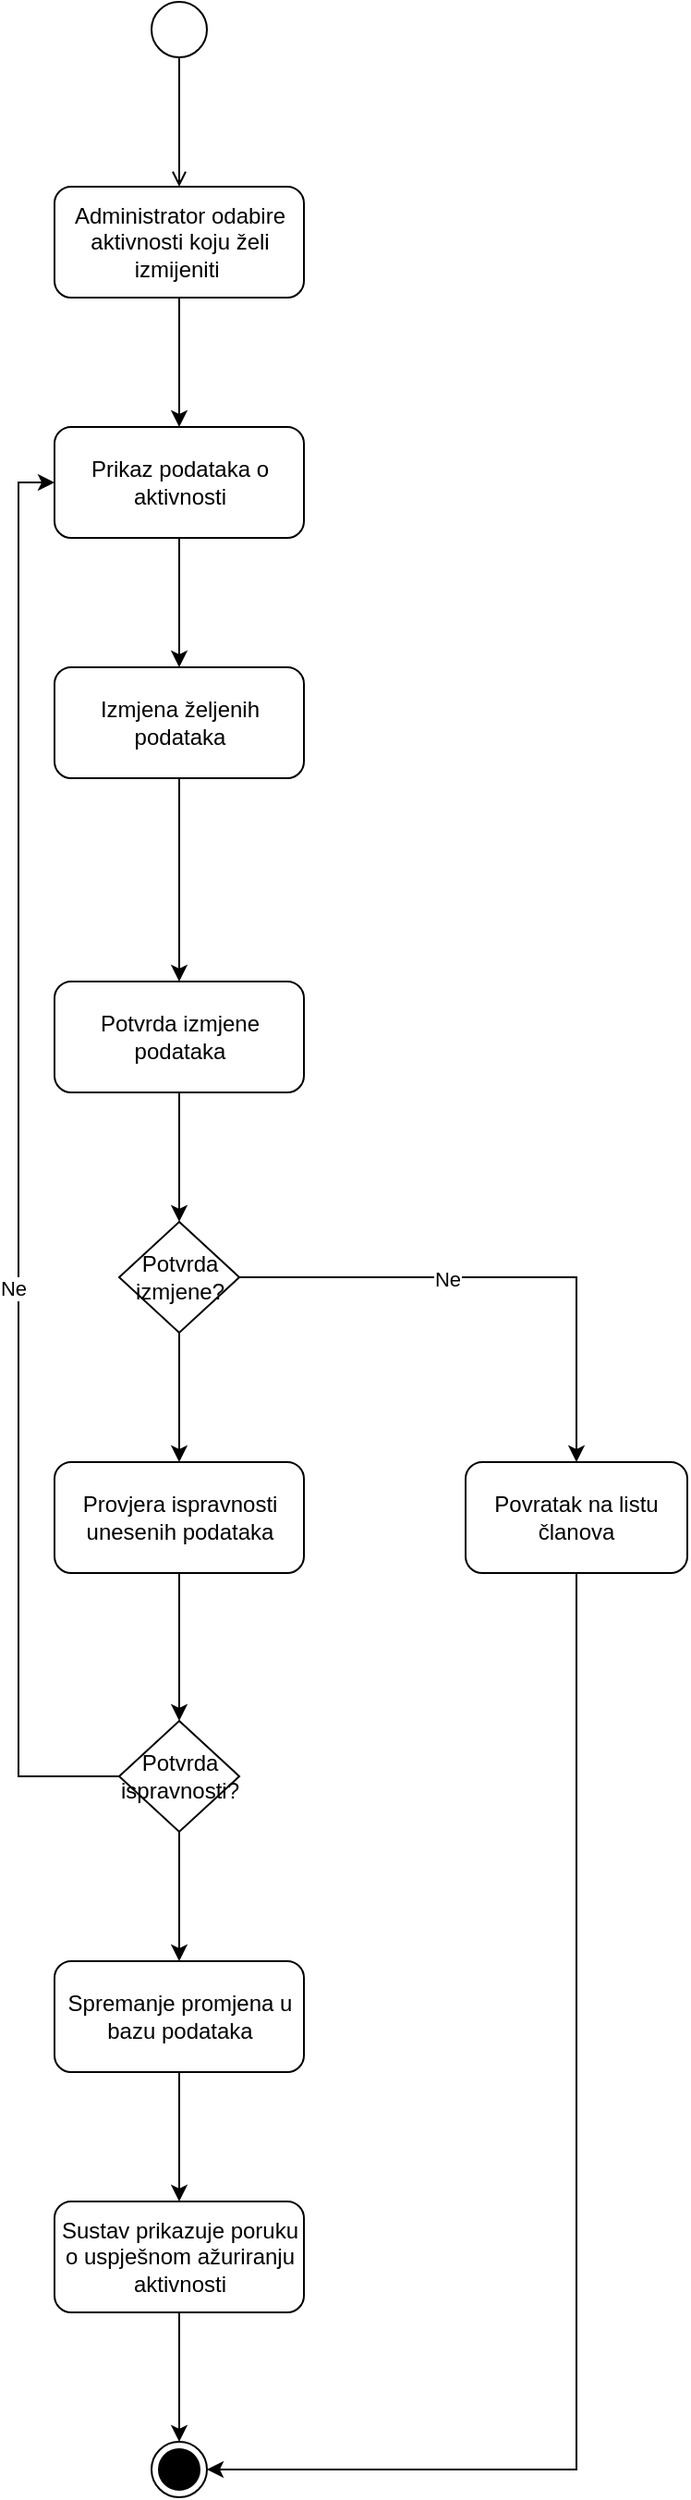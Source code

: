 <mxfile version="24.1.0" type="device">
  <diagram name="Page-1" id="g5ePiKyQv5tS8b8JQHV4">
    <mxGraphModel dx="1050" dy="621" grid="1" gridSize="10" guides="1" tooltips="1" connect="1" arrows="1" fold="1" page="1" pageScale="1" pageWidth="827" pageHeight="1169" math="0" shadow="0">
      <root>
        <mxCell id="0" />
        <mxCell id="1" parent="0" />
        <mxCell id="IBbvPS3diP8eXaxW1Nwz-1" value="" style="ellipse;html=1;" vertex="1" parent="1">
          <mxGeometry x="380" y="70" width="30" height="30" as="geometry" />
        </mxCell>
        <mxCell id="IBbvPS3diP8eXaxW1Nwz-2" value="" style="endArrow=open;html=1;rounded=0;align=center;verticalAlign=top;endFill=0;labelBackgroundColor=none;endSize=6;entryX=0.5;entryY=0;entryDx=0;entryDy=0;" edge="1" parent="1" source="IBbvPS3diP8eXaxW1Nwz-1" target="IBbvPS3diP8eXaxW1Nwz-4">
          <mxGeometry relative="1" as="geometry">
            <mxPoint x="395" y="160" as="targetPoint" />
          </mxGeometry>
        </mxCell>
        <mxCell id="IBbvPS3diP8eXaxW1Nwz-3" style="edgeStyle=orthogonalEdgeStyle;rounded=0;orthogonalLoop=1;jettySize=auto;html=1;exitX=0.5;exitY=1;exitDx=0;exitDy=0;entryX=0.5;entryY=0;entryDx=0;entryDy=0;" edge="1" parent="1" source="IBbvPS3diP8eXaxW1Nwz-4" target="IBbvPS3diP8eXaxW1Nwz-6">
          <mxGeometry relative="1" as="geometry">
            <mxPoint x="395" y="300" as="targetPoint" />
          </mxGeometry>
        </mxCell>
        <mxCell id="IBbvPS3diP8eXaxW1Nwz-4" value="Administrator odabire aktivnosti koju želi izmijeniti&amp;nbsp;" style="rounded=1;whiteSpace=wrap;html=1;" vertex="1" parent="1">
          <mxGeometry x="327.5" y="170" width="135" height="60" as="geometry" />
        </mxCell>
        <mxCell id="IBbvPS3diP8eXaxW1Nwz-5" style="edgeStyle=orthogonalEdgeStyle;rounded=0;orthogonalLoop=1;jettySize=auto;html=1;exitX=0.5;exitY=1;exitDx=0;exitDy=0;entryX=0.5;entryY=0;entryDx=0;entryDy=0;" edge="1" parent="1" source="IBbvPS3diP8eXaxW1Nwz-6" target="IBbvPS3diP8eXaxW1Nwz-7">
          <mxGeometry relative="1" as="geometry" />
        </mxCell>
        <mxCell id="IBbvPS3diP8eXaxW1Nwz-6" value="Prikaz podataka o aktivnosti" style="rounded=1;whiteSpace=wrap;html=1;" vertex="1" parent="1">
          <mxGeometry x="327.5" y="300" width="135" height="60" as="geometry" />
        </mxCell>
        <mxCell id="IBbvPS3diP8eXaxW1Nwz-7" value="Izmjena željenih podataka" style="rounded=1;whiteSpace=wrap;html=1;" vertex="1" parent="1">
          <mxGeometry x="327.5" y="430" width="135" height="60" as="geometry" />
        </mxCell>
        <mxCell id="IBbvPS3diP8eXaxW1Nwz-8" style="edgeStyle=orthogonalEdgeStyle;rounded=0;orthogonalLoop=1;jettySize=auto;html=1;exitX=0.5;exitY=1;exitDx=0;exitDy=0;entryX=0.5;entryY=0;entryDx=0;entryDy=0;" edge="1" parent="1" source="IBbvPS3diP8eXaxW1Nwz-7" target="IBbvPS3diP8eXaxW1Nwz-10">
          <mxGeometry relative="1" as="geometry">
            <mxPoint x="395" y="620" as="sourcePoint" />
          </mxGeometry>
        </mxCell>
        <mxCell id="IBbvPS3diP8eXaxW1Nwz-9" style="edgeStyle=orthogonalEdgeStyle;rounded=0;orthogonalLoop=1;jettySize=auto;html=1;exitX=0.5;exitY=1;exitDx=0;exitDy=0;entryX=0.5;entryY=0;entryDx=0;entryDy=0;" edge="1" parent="1" source="IBbvPS3diP8eXaxW1Nwz-10" target="IBbvPS3diP8eXaxW1Nwz-14">
          <mxGeometry relative="1" as="geometry" />
        </mxCell>
        <mxCell id="IBbvPS3diP8eXaxW1Nwz-10" value="Potvrda izmjene podataka" style="rounded=1;whiteSpace=wrap;html=1;" vertex="1" parent="1">
          <mxGeometry x="327.5" y="600" width="135" height="60" as="geometry" />
        </mxCell>
        <mxCell id="IBbvPS3diP8eXaxW1Nwz-11" style="edgeStyle=orthogonalEdgeStyle;rounded=0;orthogonalLoop=1;jettySize=auto;html=1;exitX=1;exitY=0.5;exitDx=0;exitDy=0;entryX=0.5;entryY=0;entryDx=0;entryDy=0;" edge="1" parent="1" source="IBbvPS3diP8eXaxW1Nwz-14" target="IBbvPS3diP8eXaxW1Nwz-27">
          <mxGeometry relative="1" as="geometry">
            <mxPoint x="610" y="860" as="targetPoint" />
          </mxGeometry>
        </mxCell>
        <mxCell id="IBbvPS3diP8eXaxW1Nwz-12" value="Ne" style="edgeLabel;html=1;align=center;verticalAlign=middle;resizable=0;points=[];" vertex="1" connectable="0" parent="IBbvPS3diP8eXaxW1Nwz-11">
          <mxGeometry x="-0.205" y="-1" relative="1" as="geometry">
            <mxPoint as="offset" />
          </mxGeometry>
        </mxCell>
        <mxCell id="IBbvPS3diP8eXaxW1Nwz-13" style="edgeStyle=orthogonalEdgeStyle;rounded=0;orthogonalLoop=1;jettySize=auto;html=1;exitX=0.5;exitY=1;exitDx=0;exitDy=0;" edge="1" parent="1" source="IBbvPS3diP8eXaxW1Nwz-14" target="IBbvPS3diP8eXaxW1Nwz-18">
          <mxGeometry relative="1" as="geometry" />
        </mxCell>
        <mxCell id="IBbvPS3diP8eXaxW1Nwz-14" value="Potvrda izmjene?" style="rhombus;whiteSpace=wrap;html=1;" vertex="1" parent="1">
          <mxGeometry x="362.5" y="730" width="65" height="60" as="geometry" />
        </mxCell>
        <mxCell id="IBbvPS3diP8eXaxW1Nwz-15" style="edgeStyle=orthogonalEdgeStyle;rounded=0;orthogonalLoop=1;jettySize=auto;html=1;exitX=0.5;exitY=1;exitDx=0;exitDy=0;exitPerimeter=0;" edge="1" parent="1" source="IBbvPS3diP8eXaxW1Nwz-27" target="IBbvPS3diP8eXaxW1Nwz-16">
          <mxGeometry relative="1" as="geometry">
            <Array as="points">
              <mxPoint x="610" y="1405" />
            </Array>
            <mxPoint x="610" y="920" as="sourcePoint" />
          </mxGeometry>
        </mxCell>
        <mxCell id="IBbvPS3diP8eXaxW1Nwz-16" value="" style="ellipse;html=1;shape=endState;fillColor=strokeColor;" vertex="1" parent="1">
          <mxGeometry x="380" y="1390" width="30" height="30" as="geometry" />
        </mxCell>
        <mxCell id="IBbvPS3diP8eXaxW1Nwz-17" style="edgeStyle=orthogonalEdgeStyle;rounded=0;orthogonalLoop=1;jettySize=auto;html=1;exitX=0.5;exitY=1;exitDx=0;exitDy=0;" edge="1" parent="1" source="IBbvPS3diP8eXaxW1Nwz-18" target="IBbvPS3diP8eXaxW1Nwz-22">
          <mxGeometry relative="1" as="geometry" />
        </mxCell>
        <mxCell id="IBbvPS3diP8eXaxW1Nwz-18" value="Provjera ispravnosti unesenih podataka" style="rounded=1;whiteSpace=wrap;html=1;" vertex="1" parent="1">
          <mxGeometry x="327.5" y="860" width="135" height="60" as="geometry" />
        </mxCell>
        <mxCell id="IBbvPS3diP8eXaxW1Nwz-19" style="edgeStyle=orthogonalEdgeStyle;rounded=0;orthogonalLoop=1;jettySize=auto;html=1;exitX=0;exitY=0.5;exitDx=0;exitDy=0;entryX=0;entryY=0.5;entryDx=0;entryDy=0;" edge="1" parent="1" source="IBbvPS3diP8eXaxW1Nwz-22" target="IBbvPS3diP8eXaxW1Nwz-6">
          <mxGeometry relative="1" as="geometry">
            <Array as="points">
              <mxPoint x="308" y="1030" />
              <mxPoint x="308" y="330" />
            </Array>
          </mxGeometry>
        </mxCell>
        <mxCell id="IBbvPS3diP8eXaxW1Nwz-20" value="Ne" style="edgeLabel;html=1;align=center;verticalAlign=middle;resizable=0;points=[];" vertex="1" connectable="0" parent="IBbvPS3diP8eXaxW1Nwz-19">
          <mxGeometry x="-0.177" y="3" relative="1" as="geometry">
            <mxPoint as="offset" />
          </mxGeometry>
        </mxCell>
        <mxCell id="IBbvPS3diP8eXaxW1Nwz-21" style="edgeStyle=orthogonalEdgeStyle;rounded=0;orthogonalLoop=1;jettySize=auto;html=1;exitX=0.5;exitY=1;exitDx=0;exitDy=0;entryX=0.5;entryY=0;entryDx=0;entryDy=0;" edge="1" parent="1" source="IBbvPS3diP8eXaxW1Nwz-22" target="IBbvPS3diP8eXaxW1Nwz-24">
          <mxGeometry relative="1" as="geometry" />
        </mxCell>
        <mxCell id="IBbvPS3diP8eXaxW1Nwz-22" value="Potvrda ispravnosti?" style="rhombus;whiteSpace=wrap;html=1;" vertex="1" parent="1">
          <mxGeometry x="362.5" y="1000" width="65" height="60" as="geometry" />
        </mxCell>
        <mxCell id="IBbvPS3diP8eXaxW1Nwz-23" style="edgeStyle=orthogonalEdgeStyle;rounded=0;orthogonalLoop=1;jettySize=auto;html=1;exitX=0.5;exitY=1;exitDx=0;exitDy=0;entryX=0.5;entryY=0;entryDx=0;entryDy=0;" edge="1" parent="1" source="IBbvPS3diP8eXaxW1Nwz-24" target="IBbvPS3diP8eXaxW1Nwz-26">
          <mxGeometry relative="1" as="geometry" />
        </mxCell>
        <mxCell id="IBbvPS3diP8eXaxW1Nwz-24" value="Spremanje promjena u bazu podataka" style="rounded=1;whiteSpace=wrap;html=1;" vertex="1" parent="1">
          <mxGeometry x="327.5" y="1130" width="135" height="60" as="geometry" />
        </mxCell>
        <mxCell id="IBbvPS3diP8eXaxW1Nwz-25" style="edgeStyle=orthogonalEdgeStyle;rounded=0;orthogonalLoop=1;jettySize=auto;html=1;exitX=0.5;exitY=1;exitDx=0;exitDy=0;entryX=0.5;entryY=0;entryDx=0;entryDy=0;" edge="1" parent="1" source="IBbvPS3diP8eXaxW1Nwz-26" target="IBbvPS3diP8eXaxW1Nwz-16">
          <mxGeometry relative="1" as="geometry" />
        </mxCell>
        <mxCell id="IBbvPS3diP8eXaxW1Nwz-26" value="Sustav prikazuje poruku o uspješnom ažuriranju aktivnosti" style="rounded=1;whiteSpace=wrap;html=1;" vertex="1" parent="1">
          <mxGeometry x="327.5" y="1260" width="135" height="60" as="geometry" />
        </mxCell>
        <mxCell id="IBbvPS3diP8eXaxW1Nwz-27" value="Povratak na listu članova" style="rounded=1;whiteSpace=wrap;html=1;" vertex="1" parent="1">
          <mxGeometry x="550" y="860" width="120" height="60" as="geometry" />
        </mxCell>
      </root>
    </mxGraphModel>
  </diagram>
</mxfile>
